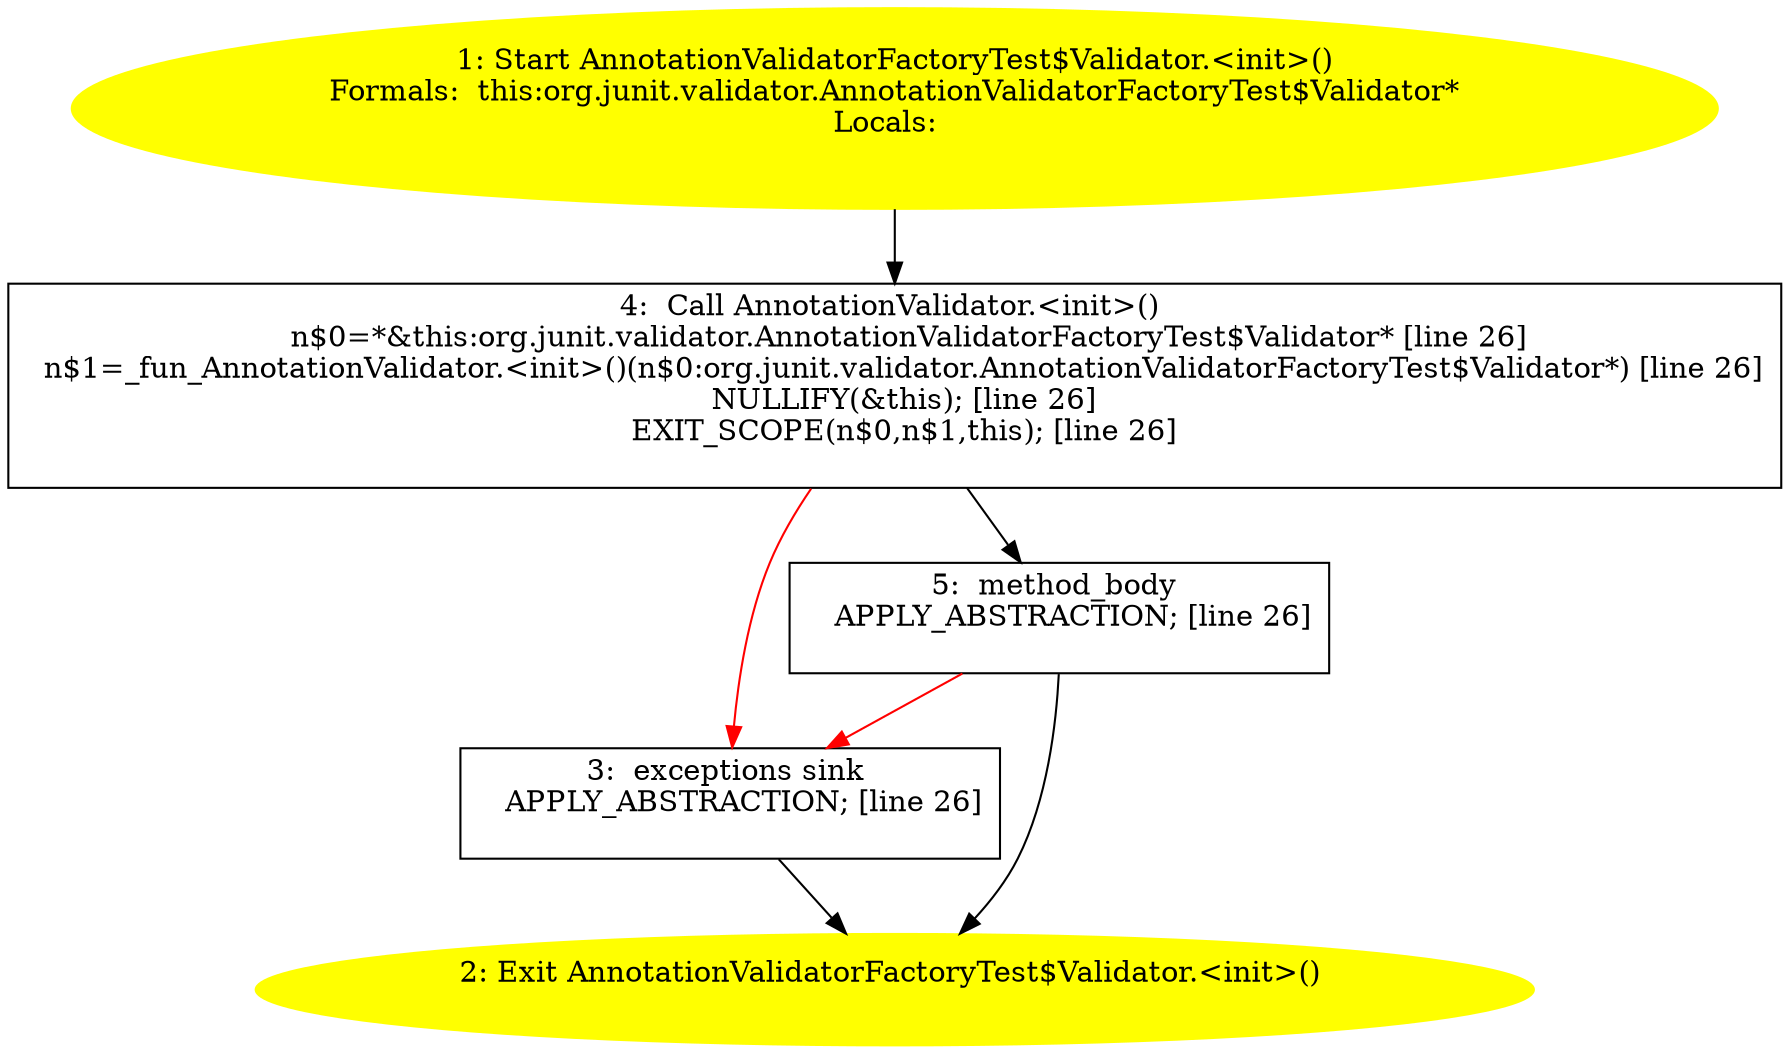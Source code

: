 /* @generated */
digraph cfg {
"org.junit.validator.AnnotationValidatorFactoryTest$Validator.<init>().42c2363b8a6f4bc6e646f919e26c2bf0_1" [label="1: Start AnnotationValidatorFactoryTest$Validator.<init>()\nFormals:  this:org.junit.validator.AnnotationValidatorFactoryTest$Validator*\nLocals:  \n  " color=yellow style=filled]
	

	 "org.junit.validator.AnnotationValidatorFactoryTest$Validator.<init>().42c2363b8a6f4bc6e646f919e26c2bf0_1" -> "org.junit.validator.AnnotationValidatorFactoryTest$Validator.<init>().42c2363b8a6f4bc6e646f919e26c2bf0_4" ;
"org.junit.validator.AnnotationValidatorFactoryTest$Validator.<init>().42c2363b8a6f4bc6e646f919e26c2bf0_2" [label="2: Exit AnnotationValidatorFactoryTest$Validator.<init>() \n  " color=yellow style=filled]
	

"org.junit.validator.AnnotationValidatorFactoryTest$Validator.<init>().42c2363b8a6f4bc6e646f919e26c2bf0_3" [label="3:  exceptions sink \n   APPLY_ABSTRACTION; [line 26]\n " shape="box"]
	

	 "org.junit.validator.AnnotationValidatorFactoryTest$Validator.<init>().42c2363b8a6f4bc6e646f919e26c2bf0_3" -> "org.junit.validator.AnnotationValidatorFactoryTest$Validator.<init>().42c2363b8a6f4bc6e646f919e26c2bf0_2" ;
"org.junit.validator.AnnotationValidatorFactoryTest$Validator.<init>().42c2363b8a6f4bc6e646f919e26c2bf0_4" [label="4:  Call AnnotationValidator.<init>() \n   n$0=*&this:org.junit.validator.AnnotationValidatorFactoryTest$Validator* [line 26]\n  n$1=_fun_AnnotationValidator.<init>()(n$0:org.junit.validator.AnnotationValidatorFactoryTest$Validator*) [line 26]\n  NULLIFY(&this); [line 26]\n  EXIT_SCOPE(n$0,n$1,this); [line 26]\n " shape="box"]
	

	 "org.junit.validator.AnnotationValidatorFactoryTest$Validator.<init>().42c2363b8a6f4bc6e646f919e26c2bf0_4" -> "org.junit.validator.AnnotationValidatorFactoryTest$Validator.<init>().42c2363b8a6f4bc6e646f919e26c2bf0_5" ;
	 "org.junit.validator.AnnotationValidatorFactoryTest$Validator.<init>().42c2363b8a6f4bc6e646f919e26c2bf0_4" -> "org.junit.validator.AnnotationValidatorFactoryTest$Validator.<init>().42c2363b8a6f4bc6e646f919e26c2bf0_3" [color="red" ];
"org.junit.validator.AnnotationValidatorFactoryTest$Validator.<init>().42c2363b8a6f4bc6e646f919e26c2bf0_5" [label="5:  method_body \n   APPLY_ABSTRACTION; [line 26]\n " shape="box"]
	

	 "org.junit.validator.AnnotationValidatorFactoryTest$Validator.<init>().42c2363b8a6f4bc6e646f919e26c2bf0_5" -> "org.junit.validator.AnnotationValidatorFactoryTest$Validator.<init>().42c2363b8a6f4bc6e646f919e26c2bf0_2" ;
	 "org.junit.validator.AnnotationValidatorFactoryTest$Validator.<init>().42c2363b8a6f4bc6e646f919e26c2bf0_5" -> "org.junit.validator.AnnotationValidatorFactoryTest$Validator.<init>().42c2363b8a6f4bc6e646f919e26c2bf0_3" [color="red" ];
}
